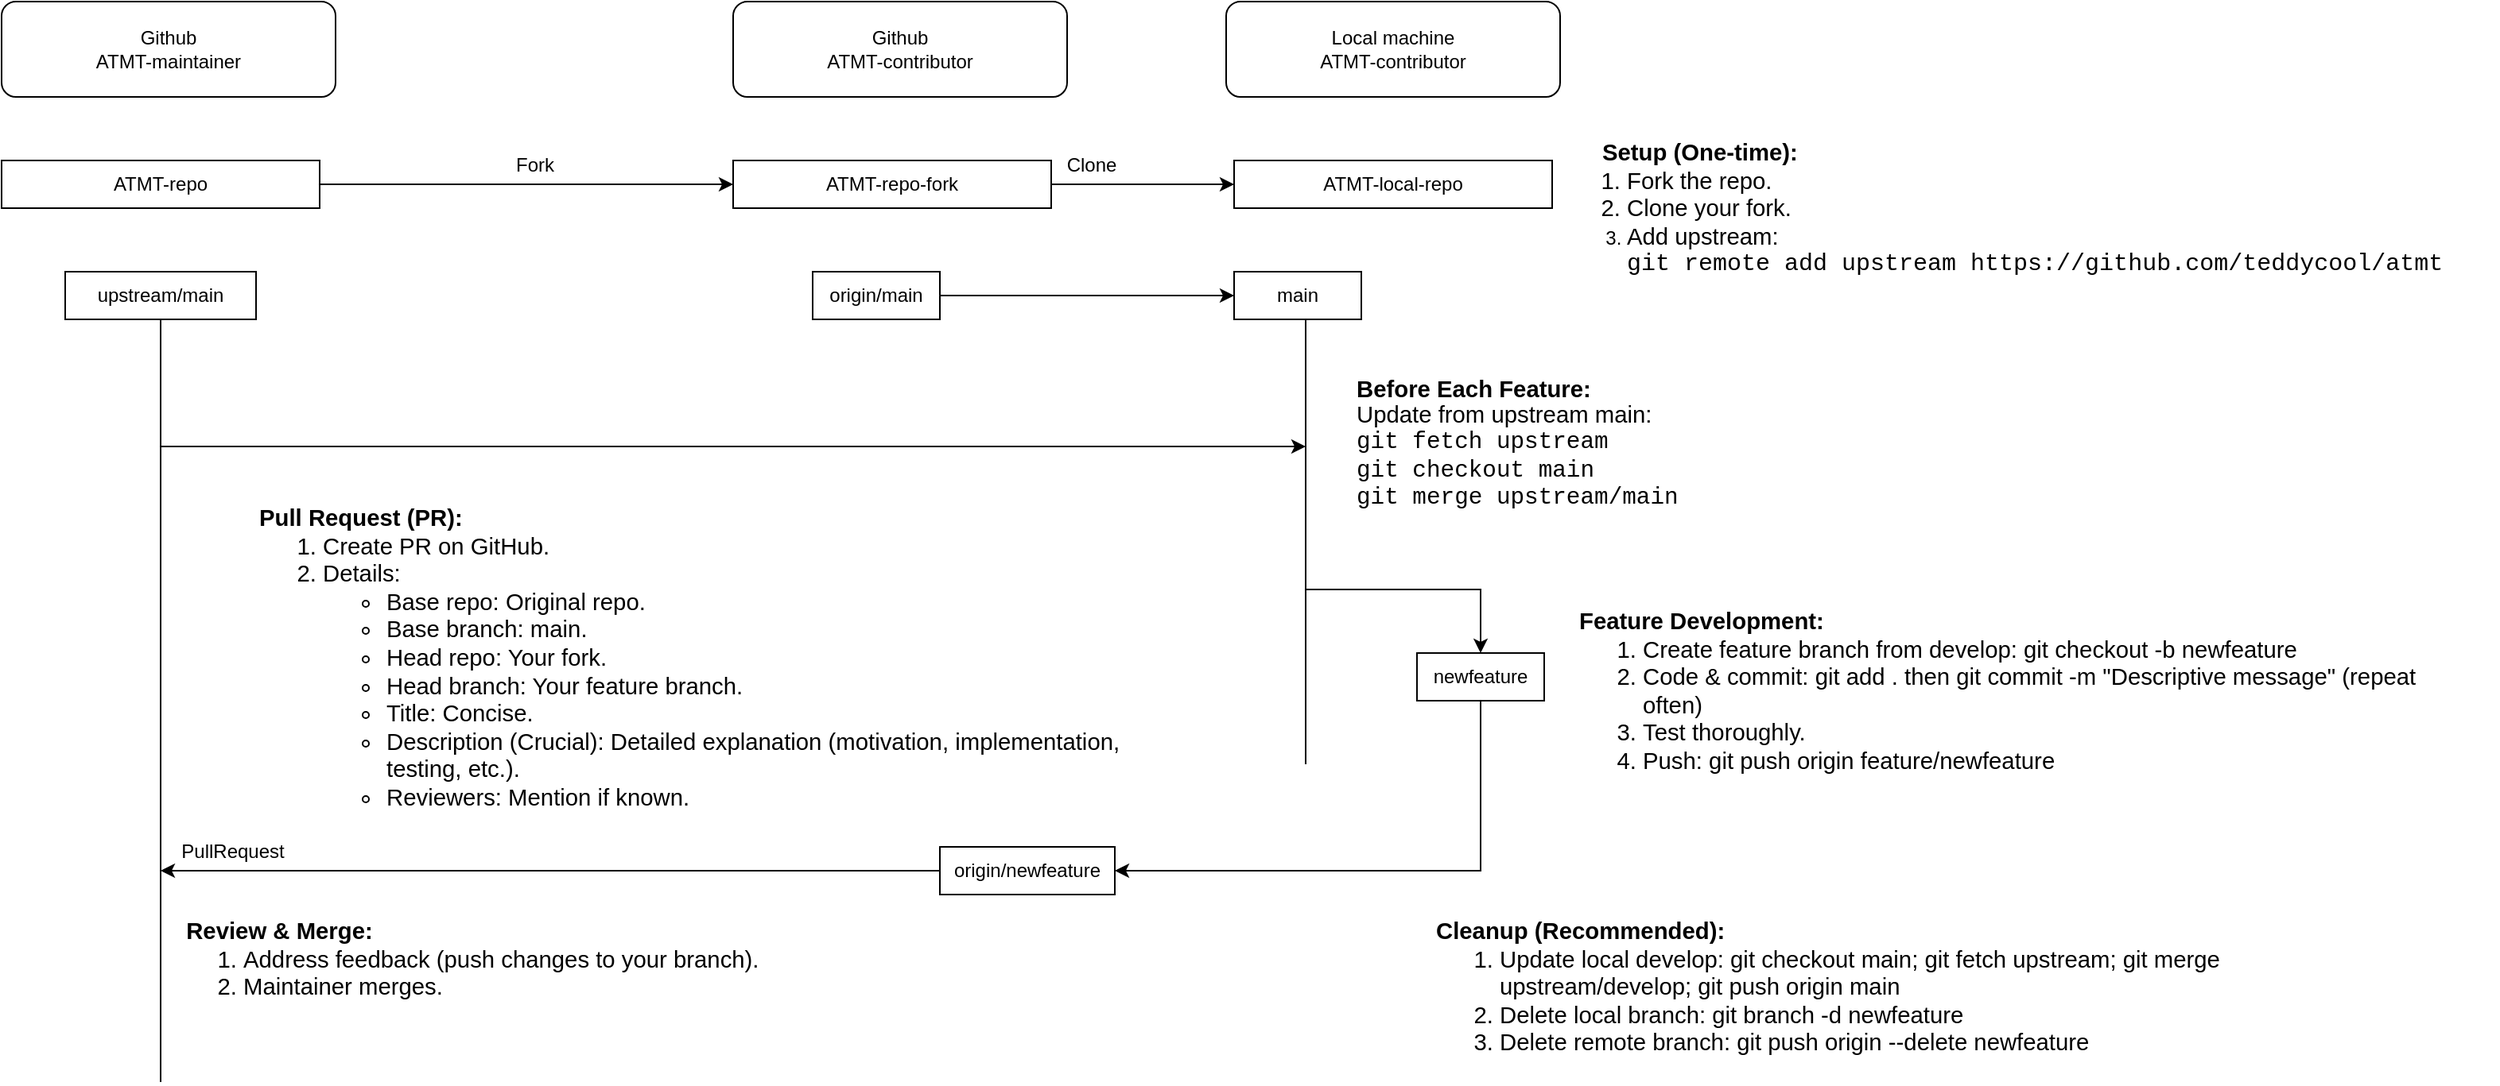 <mxfile version="26.0.9">
  <diagram name="Page-1" id="2YBvvXClWsGukQMizWep">
    <mxGraphModel dx="1949" dy="1204" grid="1" gridSize="10" guides="1" tooltips="1" connect="1" arrows="1" fold="1" page="1" pageScale="1" pageWidth="850" pageHeight="1100" math="0" shadow="0">
      <root>
        <mxCell id="0" />
        <mxCell id="1" parent="0" />
        <mxCell id="Aw8IIlcQ0DjvGx2Mt9a--1" value="Github&lt;br&gt;ATMT-maintainer" style="rounded=1;whiteSpace=wrap;html=1;" vertex="1" parent="1">
          <mxGeometry x="30" y="70" width="210" height="60" as="geometry" />
        </mxCell>
        <mxCell id="Aw8IIlcQ0DjvGx2Mt9a--22" style="edgeStyle=orthogonalEdgeStyle;rounded=0;orthogonalLoop=1;jettySize=auto;html=1;endArrow=none;startFill=0;" edge="1" parent="1" source="Aw8IIlcQ0DjvGx2Mt9a--2">
          <mxGeometry relative="1" as="geometry">
            <mxPoint x="130" y="750" as="targetPoint" />
            <Array as="points">
              <mxPoint x="130" y="720" />
            </Array>
          </mxGeometry>
        </mxCell>
        <mxCell id="Aw8IIlcQ0DjvGx2Mt9a--2" value="upstream/main" style="rounded=0;whiteSpace=wrap;html=1;" vertex="1" parent="1">
          <mxGeometry x="70" y="240" width="120" height="30" as="geometry" />
        </mxCell>
        <mxCell id="Aw8IIlcQ0DjvGx2Mt9a--4" value="Github&lt;div&gt;ATMT-contributor&lt;/div&gt;" style="rounded=1;whiteSpace=wrap;html=1;" vertex="1" parent="1">
          <mxGeometry x="490" y="70" width="210" height="60" as="geometry" />
        </mxCell>
        <mxCell id="Aw8IIlcQ0DjvGx2Mt9a--7" style="edgeStyle=orthogonalEdgeStyle;rounded=0;orthogonalLoop=1;jettySize=auto;html=1;entryX=0;entryY=0.5;entryDx=0;entryDy=0;" edge="1" parent="1" source="Aw8IIlcQ0DjvGx2Mt9a--5" target="Aw8IIlcQ0DjvGx2Mt9a--6">
          <mxGeometry relative="1" as="geometry" />
        </mxCell>
        <mxCell id="Aw8IIlcQ0DjvGx2Mt9a--5" value="ATMT-repo" style="whiteSpace=wrap;html=1;" vertex="1" parent="1">
          <mxGeometry x="30" y="170" width="200" height="30" as="geometry" />
        </mxCell>
        <mxCell id="Aw8IIlcQ0DjvGx2Mt9a--45" style="edgeStyle=orthogonalEdgeStyle;rounded=0;orthogonalLoop=1;jettySize=auto;html=1;entryX=0;entryY=0.5;entryDx=0;entryDy=0;" edge="1" parent="1" source="Aw8IIlcQ0DjvGx2Mt9a--6" target="Aw8IIlcQ0DjvGx2Mt9a--44">
          <mxGeometry relative="1" as="geometry" />
        </mxCell>
        <mxCell id="Aw8IIlcQ0DjvGx2Mt9a--6" value="ATMT-repo-fork" style="whiteSpace=wrap;html=1;" vertex="1" parent="1">
          <mxGeometry x="490" y="170" width="200" height="30" as="geometry" />
        </mxCell>
        <mxCell id="Aw8IIlcQ0DjvGx2Mt9a--8" value="Fork" style="text;html=1;align=center;verticalAlign=middle;resizable=0;points=[];autosize=1;strokeColor=none;fillColor=none;" vertex="1" parent="1">
          <mxGeometry x="340" y="158" width="50" height="30" as="geometry" />
        </mxCell>
        <mxCell id="Aw8IIlcQ0DjvGx2Mt9a--9" value="main" style="rounded=0;whiteSpace=wrap;html=1;" vertex="1" parent="1">
          <mxGeometry x="805" y="240" width="80" height="30" as="geometry" />
        </mxCell>
        <mxCell id="Aw8IIlcQ0DjvGx2Mt9a--27" style="edgeStyle=orthogonalEdgeStyle;rounded=0;orthogonalLoop=1;jettySize=auto;html=1;entryX=1;entryY=0.5;entryDx=0;entryDy=0;exitX=0.5;exitY=1;exitDx=0;exitDy=0;" edge="1" parent="1" source="Aw8IIlcQ0DjvGx2Mt9a--11" target="Aw8IIlcQ0DjvGx2Mt9a--20">
          <mxGeometry relative="1" as="geometry">
            <mxPoint x="960" y="582" as="sourcePoint" />
            <Array as="points">
              <mxPoint x="960" y="617" />
            </Array>
          </mxGeometry>
        </mxCell>
        <mxCell id="Aw8IIlcQ0DjvGx2Mt9a--11" value="newfeature" style="rounded=0;whiteSpace=wrap;html=1;" vertex="1" parent="1">
          <mxGeometry x="920" y="480" width="80" height="30" as="geometry" />
        </mxCell>
        <mxCell id="Aw8IIlcQ0DjvGx2Mt9a--13" value="&lt;div&gt;Local machine&lt;br&gt;ATMT-contributor&lt;/div&gt;" style="rounded=1;whiteSpace=wrap;html=1;" vertex="1" parent="1">
          <mxGeometry x="800" y="70" width="210" height="60" as="geometry" />
        </mxCell>
        <mxCell id="Aw8IIlcQ0DjvGx2Mt9a--23" style="edgeStyle=orthogonalEdgeStyle;rounded=0;orthogonalLoop=1;jettySize=auto;html=1;endArrow=none;startFill=0;" edge="1" parent="1">
          <mxGeometry relative="1" as="geometry">
            <mxPoint x="850" y="550" as="targetPoint" />
            <mxPoint x="850.0" y="270" as="sourcePoint" />
          </mxGeometry>
        </mxCell>
        <mxCell id="Aw8IIlcQ0DjvGx2Mt9a--16" value="Clone" style="text;html=1;align=center;verticalAlign=middle;resizable=0;points=[];autosize=1;strokeColor=none;fillColor=none;" vertex="1" parent="1">
          <mxGeometry x="690" y="158" width="50" height="30" as="geometry" />
        </mxCell>
        <mxCell id="Aw8IIlcQ0DjvGx2Mt9a--17" value="&lt;p dir=&quot;ltr&quot; style=&quot;margin-top: 0pt; margin-bottom: 0pt; line-height: 100%;&quot; id=&quot;docs-internal-guid-3575fb4e-7fff-6f5a-114c-815c5421b933&quot;&gt;&lt;span style=&quot;font-size: 11pt; font-family: Arial, sans-serif; color: rgb(0, 0, 0); background-color: transparent; font-weight: 700; font-style: normal; font-variant: normal; text-decoration: none; vertical-align: baseline; white-space: pre-wrap; line-height: 100%;&quot;&gt;Before Each Feature:&lt;/span&gt;&lt;/p&gt;&lt;span style=&quot;font-size: 11pt; font-family: Arial, sans-serif; color: rgb(0, 0, 0); background-color: transparent; font-weight: 400; font-style: normal; font-variant: normal; text-decoration: none; vertical-align: baseline; white-space: pre-wrap; line-height: 100%;&quot;&gt;Update from upstream main:&lt;/span&gt;&lt;span style=&quot;font-size: 11pt; font-family: Arial, sans-serif; color: rgb(0, 0, 0); background-color: transparent; font-weight: 400; font-style: normal; font-variant: normal; text-decoration: none; vertical-align: baseline; white-space: pre-wrap;&quot;&gt;&lt;br&gt;&lt;/span&gt;&lt;span style=&quot;font-size: 11pt; font-family: Courier, monospace; color: rgb(0, 0, 0); background-color: transparent; font-weight: 400; font-style: normal; font-variant: normal; text-decoration: none; vertical-align: baseline; white-space: pre-wrap; line-height: 100%;&quot;&gt;git fetch upstream&lt;/span&gt;&lt;span style=&quot;font-size: 11pt; font-family: Courier, monospace; color: rgb(0, 0, 0); background-color: transparent; font-weight: 400; font-style: normal; font-variant: normal; text-decoration: none; vertical-align: baseline; white-space: pre-wrap;&quot;&gt;&lt;br&gt;&lt;/span&gt;&lt;span style=&quot;font-size: 11pt; font-family: Courier, monospace; color: rgb(0, 0, 0); background-color: transparent; font-weight: 400; font-style: normal; font-variant: normal; text-decoration: none; vertical-align: baseline; white-space: pre-wrap; line-height: 100%;&quot;&gt;git checkout main&lt;/span&gt;&lt;span style=&quot;font-size: 11pt; font-family: Courier, monospace; color: rgb(0, 0, 0); background-color: transparent; font-weight: 400; font-style: normal; font-variant: normal; text-decoration: none; vertical-align: baseline; white-space: pre-wrap;&quot;&gt;&lt;br&gt;&lt;/span&gt;&lt;span style=&quot;font-size: 11pt; font-family: Courier, monospace; color: rgb(0, 0, 0); background-color: transparent; font-weight: 400; font-style: normal; font-variant: normal; text-decoration: none; vertical-align: baseline; white-space: pre-wrap; line-height: 100%;&quot;&gt;git merge upstream/main&lt;/span&gt;&lt;span style=&quot;font-size: 11pt; font-family: Courier, monospace; color: rgb(0, 0, 0); background-color: transparent; font-weight: 400; font-style: normal; font-variant: normal; text-decoration: none; vertical-align: baseline; white-space: pre-wrap;&quot;&gt;&lt;br&gt;&lt;/span&gt;" style="text;whiteSpace=wrap;html=1;" vertex="1" parent="1">
          <mxGeometry x="880" y="300" width="260" height="100" as="geometry" />
        </mxCell>
        <mxCell id="Aw8IIlcQ0DjvGx2Mt9a--18" value="&lt;p dir=&quot;ltr&quot; style=&quot;line-height:1.2;margin-top:0pt;margin-bottom:0pt;&quot; id=&quot;docs-internal-guid-43530725-7fff-98ad-7d74-aa13c522f13e&quot;&gt;&lt;span style=&quot;font-size: 11pt; font-family: Arial, sans-serif; color: rgb(0, 0, 0); background-color: transparent; font-weight: 700; font-style: normal; font-variant: normal; text-decoration: none; vertical-align: baseline; white-space: pre-wrap;&quot;&gt;Feature Development:&lt;/span&gt;&lt;/p&gt;&lt;ol style=&quot;margin-top:0;margin-bottom:0;padding-inline-start:48px;&quot;&gt;&lt;li dir=&quot;ltr&quot; style=&quot;list-style-type: decimal; font-size: 11pt; font-family: Arial, sans-serif; color: rgb(0, 0, 0); background-color: transparent; font-weight: 400; font-style: normal; font-variant: normal; text-decoration: none; vertical-align: baseline; white-space: pre; margin-left: -6pt;&quot; aria-level=&quot;1&quot;&gt;&lt;p dir=&quot;ltr&quot; style=&quot;line-height:1.2;margin-top:0pt;margin-bottom:0pt;&quot; role=&quot;presentation&quot;&gt;&lt;span style=&quot;font-size: 11pt; font-family: Arial, sans-serif; color: rgb(0, 0, 0); background-color: transparent; font-weight: 400; font-style: normal; font-variant: normal; text-decoration: none; vertical-align: baseline; white-space: pre-wrap;&quot;&gt;Create feature branch from develop: git checkout -b newfeature&lt;/span&gt;&lt;/p&gt;&lt;/li&gt;&lt;li dir=&quot;ltr&quot; style=&quot;list-style-type: decimal; font-size: 11pt; font-family: Arial, sans-serif; color: rgb(0, 0, 0); background-color: transparent; font-weight: 400; font-style: normal; font-variant: normal; text-decoration: none; vertical-align: baseline; white-space: pre; margin-left: -6pt;&quot; aria-level=&quot;1&quot;&gt;&lt;p dir=&quot;ltr&quot; style=&quot;line-height:1.2;margin-top:0pt;margin-bottom:0pt;&quot; role=&quot;presentation&quot;&gt;&lt;span style=&quot;font-size: 11pt; font-family: Arial, sans-serif; color: rgb(0, 0, 0); background-color: transparent; font-weight: 400; font-style: normal; font-variant: normal; text-decoration: none; vertical-align: baseline; white-space: pre-wrap;&quot;&gt;Code &amp;amp; commit: git add . then git commit -m &quot;Descriptive message&quot; (repeat often)&lt;/span&gt;&lt;/p&gt;&lt;/li&gt;&lt;li dir=&quot;ltr&quot; style=&quot;list-style-type: decimal; font-size: 11pt; font-family: Arial, sans-serif; color: rgb(0, 0, 0); background-color: transparent; font-weight: 400; font-style: normal; font-variant: normal; text-decoration: none; vertical-align: baseline; white-space: pre; margin-left: -6pt;&quot; aria-level=&quot;1&quot;&gt;&lt;p dir=&quot;ltr&quot; style=&quot;line-height:1.2;margin-top:0pt;margin-bottom:0pt;&quot; role=&quot;presentation&quot;&gt;&lt;span style=&quot;font-size: 11pt; font-family: Arial, sans-serif; color: rgb(0, 0, 0); background-color: transparent; font-weight: 400; font-style: normal; font-variant: normal; text-decoration: none; vertical-align: baseline; white-space: pre-wrap;&quot;&gt;Test thoroughly.&lt;/span&gt;&lt;/p&gt;&lt;/li&gt;&lt;li dir=&quot;ltr&quot; style=&quot;list-style-type: decimal; font-size: 11pt; font-family: Arial, sans-serif; color: rgb(0, 0, 0); background-color: transparent; font-weight: 400; font-style: normal; font-variant: normal; text-decoration: none; vertical-align: baseline; white-space: pre; margin-left: -6pt;&quot; aria-level=&quot;1&quot;&gt;&lt;p dir=&quot;ltr&quot; style=&quot;line-height:1.2;margin-top:0pt;margin-bottom:0pt;&quot; role=&quot;presentation&quot;&gt;&lt;span style=&quot;font-size: 11pt; font-family: Arial, sans-serif; color: rgb(0, 0, 0); background-color: transparent; font-weight: 400; font-style: normal; font-variant: normal; text-decoration: none; vertical-align: baseline; white-space: pre-wrap;&quot;&gt;Push: git push origin feature/newfeature&lt;/span&gt;&lt;/p&gt;&lt;/li&gt;&lt;/ol&gt;" style="text;whiteSpace=wrap;html=1;" vertex="1" parent="1">
          <mxGeometry x="1020" y="445" width="560" height="130" as="geometry" />
        </mxCell>
        <mxCell id="Aw8IIlcQ0DjvGx2Mt9a--19" value="&lt;p dir=&quot;ltr&quot; style=&quot;line-height:1.2;margin-top:0pt;margin-bottom:0pt;&quot; id=&quot;docs-internal-guid-612d9345-7fff-e2a6-7bd6-87716013e829&quot;&gt;&lt;span style=&quot;font-size: 11pt; font-family: Arial, sans-serif; color: rgb(0, 0, 0); background-color: transparent; font-weight: 700; font-style: normal; font-variant: normal; text-decoration: none; vertical-align: baseline; white-space: pre-wrap;&quot;&gt;      Setup (One-time):&lt;/span&gt;&lt;/p&gt;&lt;ol style=&quot;margin-top:0;margin-bottom:0;padding-inline-start:48px;&quot;&gt;&lt;li dir=&quot;ltr&quot; style=&quot;list-style-type: decimal; font-size: 11pt; font-family: Arial, sans-serif; color: rgb(0, 0, 0); background-color: transparent; font-weight: 400; font-style: normal; font-variant: normal; text-decoration: none; vertical-align: baseline; white-space: pre; margin-left: -6pt;&quot; aria-level=&quot;1&quot;&gt;&lt;p dir=&quot;ltr&quot; style=&quot;line-height:1.2;margin-top:0pt;margin-bottom:0pt;&quot; role=&quot;presentation&quot;&gt;&lt;span style=&quot;font-size: 11pt; font-family: Arial, sans-serif; color: rgb(0, 0, 0); background-color: transparent; font-weight: 400; font-style: normal; font-variant: normal; text-decoration: none; vertical-align: baseline; white-space: pre-wrap;&quot;&gt;Fork the repo.&lt;/span&gt;&lt;/p&gt;&lt;/li&gt;&lt;li dir=&quot;ltr&quot; style=&quot;list-style-type: decimal; font-size: 11pt; font-family: Arial, sans-serif; color: rgb(0, 0, 0); background-color: transparent; font-weight: 400; font-style: normal; font-variant: normal; text-decoration: none; vertical-align: baseline; white-space: pre; margin-left: -6pt;&quot; aria-level=&quot;1&quot;&gt;&lt;p dir=&quot;ltr&quot; style=&quot;line-height:1.2;margin-top:0pt;margin-bottom:0pt;&quot; role=&quot;presentation&quot;&gt;&lt;span style=&quot;font-size: 11pt; font-family: Arial, sans-serif; color: rgb(0, 0, 0); background-color: transparent; font-weight: 400; font-style: normal; font-variant: normal; text-decoration: none; vertical-align: baseline; white-space: pre-wrap;&quot;&gt;Clone your fork.&lt;/span&gt;&lt;/p&gt;&lt;/li&gt;&lt;li dir=&quot;ltr&quot; style=&quot;list-style-type: decimal; background-color: transparent; font-variant-numeric: normal; font-variant-east-asian: normal; font-variant-alternates: normal; font-variant-position: normal; margin-left: -6pt; color: rgb(0, 0, 0);&quot; aria-level=&quot;1&quot;&gt;&lt;p dir=&quot;ltr&quot; style=&quot;line-height: 1.2; margin-top: 0pt; margin-bottom: 0pt;&quot; role=&quot;presentation&quot;&gt;&lt;span style=&quot;color: rgb(0, 0, 0); font-style: normal; font-variant: normal; font-weight: 400; text-decoration: none; white-space: pre-wrap; background-color: transparent;&quot;&gt;&lt;font style=&quot;font-size: 11pt; vertical-align: baseline;&quot; face=&quot;Arial, sans-serif&quot;&gt;Add upstream: &lt;br&gt;&lt;/font&gt;&lt;font face=&quot;Courier New&quot; style=&quot;font-size: 15px;&quot;&gt;git remote add upstream &lt;/font&gt;&lt;/span&gt;&lt;span style=&quot;background-color: transparent; white-space-collapse: preserve;&quot;&gt;&lt;font face=&quot;Courier New&quot; style=&quot;font-size: 15px;&quot;&gt;https://github.com/teddycool/atmt&lt;/font&gt;&lt;/span&gt;&lt;/p&gt;&lt;/li&gt;&lt;/ol&gt;" style="text;whiteSpace=wrap;html=1;" vertex="1" parent="1">
          <mxGeometry x="1010" y="150" width="590" height="90" as="geometry" />
        </mxCell>
        <mxCell id="Aw8IIlcQ0DjvGx2Mt9a--30" style="edgeStyle=orthogonalEdgeStyle;rounded=0;orthogonalLoop=1;jettySize=auto;html=1;" edge="1" parent="1" source="Aw8IIlcQ0DjvGx2Mt9a--20">
          <mxGeometry relative="1" as="geometry">
            <mxPoint x="130" y="617" as="targetPoint" />
          </mxGeometry>
        </mxCell>
        <mxCell id="Aw8IIlcQ0DjvGx2Mt9a--20" value="origin/newfeature" style="rounded=0;whiteSpace=wrap;html=1;" vertex="1" parent="1">
          <mxGeometry x="620" y="602" width="110" height="30" as="geometry" />
        </mxCell>
        <mxCell id="Aw8IIlcQ0DjvGx2Mt9a--24" value="" style="endArrow=classic;html=1;rounded=0;" edge="1" parent="1">
          <mxGeometry width="50" height="50" relative="1" as="geometry">
            <mxPoint x="130" y="350" as="sourcePoint" />
            <mxPoint x="850" y="350" as="targetPoint" />
          </mxGeometry>
        </mxCell>
        <mxCell id="Aw8IIlcQ0DjvGx2Mt9a--26" value="" style="endArrow=classic;html=1;rounded=0;entryX=0.5;entryY=0;entryDx=0;entryDy=0;" edge="1" parent="1" target="Aw8IIlcQ0DjvGx2Mt9a--11">
          <mxGeometry width="50" height="50" relative="1" as="geometry">
            <mxPoint x="850" y="440" as="sourcePoint" />
            <mxPoint x="960" y="385" as="targetPoint" />
            <Array as="points">
              <mxPoint x="960" y="440" />
            </Array>
          </mxGeometry>
        </mxCell>
        <mxCell id="Aw8IIlcQ0DjvGx2Mt9a--28" value="&lt;p dir=&quot;ltr&quot; style=&quot;line-height:1.2;margin-top:0pt;margin-bottom:0pt;&quot; id=&quot;docs-internal-guid-bed31718-7fff-3e06-852f-32adb72f44e6&quot;&gt;&lt;span style=&quot;font-size: 11pt; font-family: Arial, sans-serif; color: rgb(0, 0, 0); background-color: transparent; font-weight: 700; font-style: normal; font-variant: normal; text-decoration: none; vertical-align: baseline; white-space: pre-wrap;&quot;&gt;Pull Request (PR):&lt;/span&gt;&lt;/p&gt;&lt;ol style=&quot;margin-top:0;margin-bottom:0;padding-inline-start:48px;&quot;&gt;&lt;li dir=&quot;ltr&quot; style=&quot;list-style-type: decimal; font-size: 11pt; font-family: Arial, sans-serif; color: rgb(0, 0, 0); background-color: transparent; font-weight: 400; font-style: normal; font-variant: normal; text-decoration: none; vertical-align: baseline; white-space: pre; margin-left: -6pt;&quot; aria-level=&quot;1&quot;&gt;&lt;p dir=&quot;ltr&quot; style=&quot;line-height:1.2;margin-top:0pt;margin-bottom:0pt;&quot; role=&quot;presentation&quot;&gt;&lt;span style=&quot;font-size: 11pt; font-family: Arial, sans-serif; color: rgb(0, 0, 0); background-color: transparent; font-weight: 400; font-style: normal; font-variant: normal; text-decoration: none; vertical-align: baseline; white-space: pre-wrap;&quot;&gt;Create PR on GitHub.&lt;/span&gt;&lt;/p&gt;&lt;/li&gt;&lt;li dir=&quot;ltr&quot; style=&quot;list-style-type: decimal; font-size: 11pt; font-family: Arial, sans-serif; color: rgb(0, 0, 0); background-color: transparent; font-weight: 400; font-style: normal; font-variant: normal; text-decoration: none; vertical-align: baseline; white-space: pre; margin-left: -6pt;&quot; aria-level=&quot;1&quot;&gt;&lt;p dir=&quot;ltr&quot; style=&quot;line-height:1.2;margin-top:0pt;margin-bottom:0pt;&quot; role=&quot;presentation&quot;&gt;&lt;span style=&quot;font-size: 11pt; font-family: Arial, sans-serif; color: rgb(0, 0, 0); background-color: transparent; font-weight: 400; font-style: normal; font-variant: normal; text-decoration: none; vertical-align: baseline; white-space: pre-wrap;&quot;&gt;Details:&lt;/span&gt;&lt;/p&gt;&lt;/li&gt;&lt;/ol&gt;&lt;ul style=&quot;margin-top:0;margin-bottom:0;padding-inline-start:48px;&quot;&gt;&lt;li dir=&quot;ltr&quot; style=&quot;list-style-type: circle; font-size: 11pt; font-family: Arial, sans-serif; color: rgb(0, 0, 0); background-color: transparent; font-weight: 400; font-style: normal; font-variant: normal; text-decoration: none; vertical-align: baseline; white-space: pre; margin-left: 24pt;&quot; aria-level=&quot;2&quot;&gt;&lt;p dir=&quot;ltr&quot; style=&quot;line-height:1.2;margin-top:0pt;margin-bottom:0pt;&quot; role=&quot;presentation&quot;&gt;&lt;span style=&quot;font-size: 11pt; font-family: Arial, sans-serif; color: rgb(0, 0, 0); background-color: transparent; font-weight: 400; font-style: normal; font-variant: normal; text-decoration: none; vertical-align: baseline; white-space: pre-wrap;&quot;&gt;Base repo: Original repo.&lt;/span&gt;&lt;/p&gt;&lt;/li&gt;&lt;li dir=&quot;ltr&quot; style=&quot;list-style-type: circle; font-size: 11pt; font-family: Arial, sans-serif; color: rgb(0, 0, 0); background-color: transparent; font-weight: 400; font-style: normal; font-variant: normal; text-decoration: none; vertical-align: baseline; white-space: pre; margin-left: 24pt;&quot; aria-level=&quot;2&quot;&gt;&lt;p dir=&quot;ltr&quot; style=&quot;line-height:1.2;margin-top:0pt;margin-bottom:0pt;&quot; role=&quot;presentation&quot;&gt;&lt;span style=&quot;font-size: 11pt; font-family: Arial, sans-serif; color: rgb(0, 0, 0); background-color: transparent; font-weight: 400; font-style: normal; font-variant: normal; text-decoration: none; vertical-align: baseline; white-space: pre-wrap;&quot;&gt;Base branch: main.&lt;/span&gt;&lt;/p&gt;&lt;/li&gt;&lt;li dir=&quot;ltr&quot; style=&quot;list-style-type: circle; font-size: 11pt; font-family: Arial, sans-serif; color: rgb(0, 0, 0); background-color: transparent; font-weight: 400; font-style: normal; font-variant: normal; text-decoration: none; vertical-align: baseline; white-space: pre; margin-left: 24pt;&quot; aria-level=&quot;2&quot;&gt;&lt;p dir=&quot;ltr&quot; style=&quot;line-height:1.2;margin-top:0pt;margin-bottom:0pt;&quot; role=&quot;presentation&quot;&gt;&lt;span style=&quot;font-size: 11pt; font-family: Arial, sans-serif; color: rgb(0, 0, 0); background-color: transparent; font-weight: 400; font-style: normal; font-variant: normal; text-decoration: none; vertical-align: baseline; white-space: pre-wrap;&quot;&gt;Head repo: Your fork.&lt;/span&gt;&lt;/p&gt;&lt;/li&gt;&lt;li dir=&quot;ltr&quot; style=&quot;list-style-type: circle; font-size: 11pt; font-family: Arial, sans-serif; color: rgb(0, 0, 0); background-color: transparent; font-weight: 400; font-style: normal; font-variant: normal; text-decoration: none; vertical-align: baseline; white-space: pre; margin-left: 24pt;&quot; aria-level=&quot;2&quot;&gt;&lt;p dir=&quot;ltr&quot; style=&quot;line-height:1.2;margin-top:0pt;margin-bottom:0pt;&quot; role=&quot;presentation&quot;&gt;&lt;span style=&quot;font-size: 11pt; font-family: Arial, sans-serif; color: rgb(0, 0, 0); background-color: transparent; font-weight: 400; font-style: normal; font-variant: normal; text-decoration: none; vertical-align: baseline; white-space: pre-wrap;&quot;&gt;Head branch: Your feature branch.&lt;/span&gt;&lt;/p&gt;&lt;/li&gt;&lt;li dir=&quot;ltr&quot; style=&quot;list-style-type: circle; font-size: 11pt; font-family: Arial, sans-serif; color: rgb(0, 0, 0); background-color: transparent; font-weight: 400; font-style: normal; font-variant: normal; text-decoration: none; vertical-align: baseline; white-space: pre; margin-left: 24pt;&quot; aria-level=&quot;2&quot;&gt;&lt;p dir=&quot;ltr&quot; style=&quot;line-height:1.2;margin-top:0pt;margin-bottom:0pt;&quot; role=&quot;presentation&quot;&gt;&lt;span style=&quot;font-size: 11pt; font-family: Arial, sans-serif; color: rgb(0, 0, 0); background-color: transparent; font-weight: 400; font-style: normal; font-variant: normal; text-decoration: none; vertical-align: baseline; white-space: pre-wrap;&quot;&gt;Title: Concise.&lt;/span&gt;&lt;/p&gt;&lt;/li&gt;&lt;li dir=&quot;ltr&quot; style=&quot;list-style-type: circle; font-size: 11pt; font-family: Arial, sans-serif; color: rgb(0, 0, 0); background-color: transparent; font-weight: 400; font-style: normal; font-variant: normal; text-decoration: none; vertical-align: baseline; white-space: pre; margin-left: 24pt;&quot; aria-level=&quot;2&quot;&gt;&lt;p dir=&quot;ltr&quot; style=&quot;line-height:1.2;margin-top:0pt;margin-bottom:0pt;&quot; role=&quot;presentation&quot;&gt;&lt;span style=&quot;font-size: 11pt; font-family: Arial, sans-serif; color: rgb(0, 0, 0); background-color: transparent; font-weight: 400; font-style: normal; font-variant: normal; text-decoration: none; vertical-align: baseline; white-space: pre-wrap;&quot;&gt;Description (Crucial): Detailed explanation (motivation, implementation, testing, etc.).&lt;/span&gt;&lt;/p&gt;&lt;/li&gt;&lt;li dir=&quot;ltr&quot; style=&quot;list-style-type: circle; font-size: 11pt; font-family: Arial, sans-serif; color: rgb(0, 0, 0); background-color: transparent; font-weight: 400; font-style: normal; font-variant: normal; text-decoration: none; vertical-align: baseline; white-space: pre; margin-left: 24pt;&quot; aria-level=&quot;2&quot;&gt;&lt;p dir=&quot;ltr&quot; style=&quot;line-height:1.2;margin-top:0pt;margin-bottom:0pt;&quot; role=&quot;presentation&quot;&gt;&lt;span style=&quot;font-size: 11pt; font-family: Arial, sans-serif; color: rgb(0, 0, 0); background-color: transparent; font-weight: 400; font-style: normal; font-variant: normal; text-decoration: none; vertical-align: baseline; white-space: pre-wrap;&quot;&gt;Reviewers: Mention if known.&lt;/span&gt;&lt;/p&gt;&lt;/li&gt;&lt;/ul&gt;" style="text;whiteSpace=wrap;html=1;" vertex="1" parent="1">
          <mxGeometry x="190" y="380" width="560" height="220" as="geometry" />
        </mxCell>
        <mxCell id="Aw8IIlcQ0DjvGx2Mt9a--31" value="PullRequest" style="text;html=1;align=center;verticalAlign=middle;resizable=0;points=[];autosize=1;strokeColor=none;fillColor=none;" vertex="1" parent="1">
          <mxGeometry x="130" y="590" width="90" height="30" as="geometry" />
        </mxCell>
        <mxCell id="Aw8IIlcQ0DjvGx2Mt9a--44" value="ATMT-local-repo" style="whiteSpace=wrap;html=1;" vertex="1" parent="1">
          <mxGeometry x="805" y="170" width="200" height="30" as="geometry" />
        </mxCell>
        <mxCell id="Aw8IIlcQ0DjvGx2Mt9a--47" style="edgeStyle=orthogonalEdgeStyle;rounded=0;orthogonalLoop=1;jettySize=auto;html=1;entryX=0;entryY=0.5;entryDx=0;entryDy=0;" edge="1" parent="1" source="Aw8IIlcQ0DjvGx2Mt9a--46" target="Aw8IIlcQ0DjvGx2Mt9a--9">
          <mxGeometry relative="1" as="geometry" />
        </mxCell>
        <mxCell id="Aw8IIlcQ0DjvGx2Mt9a--46" value="origin/main" style="rounded=0;whiteSpace=wrap;html=1;" vertex="1" parent="1">
          <mxGeometry x="540" y="240" width="80" height="30" as="geometry" />
        </mxCell>
        <mxCell id="Aw8IIlcQ0DjvGx2Mt9a--48" value="&lt;p dir=&quot;ltr&quot; style=&quot;line-height:1.2;margin-top:0pt;margin-bottom:0pt;&quot; id=&quot;docs-internal-guid-dfb33cbb-7fff-46f7-d8ff-5676d5939194&quot;&gt;&lt;span style=&quot;font-size: 11pt; font-family: Arial, sans-serif; color: rgb(0, 0, 0); background-color: transparent; font-weight: 700; font-style: normal; font-variant: normal; text-decoration: none; vertical-align: baseline; white-space: pre-wrap;&quot;&gt; Review &amp;amp; Merge:&lt;/span&gt;&lt;/p&gt;&lt;ol style=&quot;margin-top:0;margin-bottom:0;padding-inline-start:48px;&quot;&gt;&lt;li dir=&quot;ltr&quot; style=&quot;list-style-type: decimal; font-size: 11pt; font-family: Arial, sans-serif; color: rgb(0, 0, 0); background-color: transparent; font-weight: 400; font-style: normal; font-variant: normal; text-decoration: none; vertical-align: baseline; white-space: pre; margin-left: -6pt;&quot; aria-level=&quot;1&quot;&gt;&lt;p dir=&quot;ltr&quot; style=&quot;line-height:1.2;margin-top:0pt;margin-bottom:0pt;&quot; role=&quot;presentation&quot;&gt;&lt;span style=&quot;font-size: 11pt; font-family: Arial, sans-serif; color: rgb(0, 0, 0); background-color: transparent; font-weight: 400; font-style: normal; font-variant: normal; text-decoration: none; vertical-align: baseline; white-space: pre-wrap;&quot;&gt;Address feedback (push changes to your branch).&lt;/span&gt;&lt;/p&gt;&lt;/li&gt;&lt;li dir=&quot;ltr&quot; style=&quot;list-style-type: decimal; font-size: 11pt; font-family: Arial, sans-serif; color: rgb(0, 0, 0); background-color: transparent; font-weight: 400; font-style: normal; font-variant: normal; text-decoration: none; vertical-align: baseline; white-space: pre; margin-left: -6pt;&quot; aria-level=&quot;1&quot;&gt;&lt;p dir=&quot;ltr&quot; style=&quot;line-height:1.2;margin-top:0pt;margin-bottom:0pt;&quot; role=&quot;presentation&quot;&gt;&lt;span style=&quot;font-size: 11pt; font-family: Arial, sans-serif; color: rgb(0, 0, 0); background-color: transparent; font-weight: 400; font-style: normal; font-variant: normal; text-decoration: none; vertical-align: baseline; white-space: pre-wrap;&quot;&gt;Maintainer merges.&lt;/span&gt;&lt;/p&gt;&lt;/li&gt;&lt;/ol&gt;" style="text;whiteSpace=wrap;html=1;" vertex="1" parent="1">
          <mxGeometry x="140" y="640" width="400" height="80" as="geometry" />
        </mxCell>
        <mxCell id="Aw8IIlcQ0DjvGx2Mt9a--49" value="&lt;p dir=&quot;ltr&quot; style=&quot;line-height:1.2;margin-top:0pt;margin-bottom:0pt;&quot; id=&quot;docs-internal-guid-4b643c1b-7fff-9035-d7b4-1b5137d75ea9&quot;&gt;&lt;span style=&quot;font-size: 11pt; font-family: Arial, sans-serif; color: rgb(0, 0, 0); background-color: transparent; font-weight: 700; font-style: normal; font-variant: normal; text-decoration: none; vertical-align: baseline; white-space: pre-wrap;&quot;&gt;Cleanup (Recommended):&lt;/span&gt;&lt;/p&gt;&lt;ol style=&quot;margin-top:0;margin-bottom:0;padding-inline-start:48px;&quot;&gt;&lt;li dir=&quot;ltr&quot; style=&quot;list-style-type: decimal; font-size: 11pt; font-family: Arial, sans-serif; color: rgb(0, 0, 0); background-color: transparent; font-weight: 400; font-style: normal; font-variant: normal; text-decoration: none; vertical-align: baseline; white-space: pre; margin-left: -6pt;&quot; aria-level=&quot;1&quot;&gt;&lt;p dir=&quot;ltr&quot; style=&quot;line-height:1.2;margin-top:0pt;margin-bottom:0pt;&quot; role=&quot;presentation&quot;&gt;&lt;span style=&quot;font-size: 11pt; font-family: Arial, sans-serif; color: rgb(0, 0, 0); background-color: transparent; font-weight: 400; font-style: normal; font-variant: normal; text-decoration: none; vertical-align: baseline; white-space: pre-wrap;&quot;&gt;Update local develop: git checkout main; git fetch upstream; git merge upstream/develop; git push origin main&lt;/span&gt;&lt;/p&gt;&lt;/li&gt;&lt;li dir=&quot;ltr&quot; style=&quot;list-style-type: decimal; font-size: 11pt; font-family: Arial, sans-serif; color: rgb(0, 0, 0); background-color: transparent; font-weight: 400; font-style: normal; font-variant: normal; text-decoration: none; vertical-align: baseline; white-space: pre; margin-left: -6pt;&quot; aria-level=&quot;1&quot;&gt;&lt;p dir=&quot;ltr&quot; style=&quot;line-height:1.2;margin-top:0pt;margin-bottom:0pt;&quot; role=&quot;presentation&quot;&gt;&lt;span style=&quot;font-size: 11pt; font-family: Arial, sans-serif; color: rgb(0, 0, 0); background-color: transparent; font-weight: 400; font-style: normal; font-variant: normal; text-decoration: none; vertical-align: baseline; white-space: pre-wrap;&quot;&gt;Delete local branch: git branch -d newfeature&lt;/span&gt;&lt;/p&gt;&lt;/li&gt;&lt;li dir=&quot;ltr&quot; style=&quot;list-style-type: decimal; font-size: 11pt; font-family: Arial, sans-serif; color: rgb(0, 0, 0); background-color: transparent; font-weight: 400; font-style: normal; font-variant: normal; text-decoration: none; vertical-align: baseline; white-space: pre; margin-left: -6pt;&quot; aria-level=&quot;1&quot;&gt;&lt;p dir=&quot;ltr&quot; style=&quot;line-height:1.2;margin-top:0pt;margin-bottom:0pt;&quot; role=&quot;presentation&quot;&gt;&lt;span style=&quot;font-size: 11pt; font-family: Arial, sans-serif; color: rgb(0, 0, 0); background-color: transparent; font-weight: 400; font-style: normal; font-variant: normal; text-decoration: none; vertical-align: baseline; white-space: pre-wrap;&quot;&gt;Delete remote branch: git push origin --delete newfeature&lt;/span&gt;&lt;/p&gt;&lt;/li&gt;&lt;/ol&gt;" style="text;whiteSpace=wrap;html=1;" vertex="1" parent="1">
          <mxGeometry x="930" y="640" width="560" height="110" as="geometry" />
        </mxCell>
      </root>
    </mxGraphModel>
  </diagram>
</mxfile>
